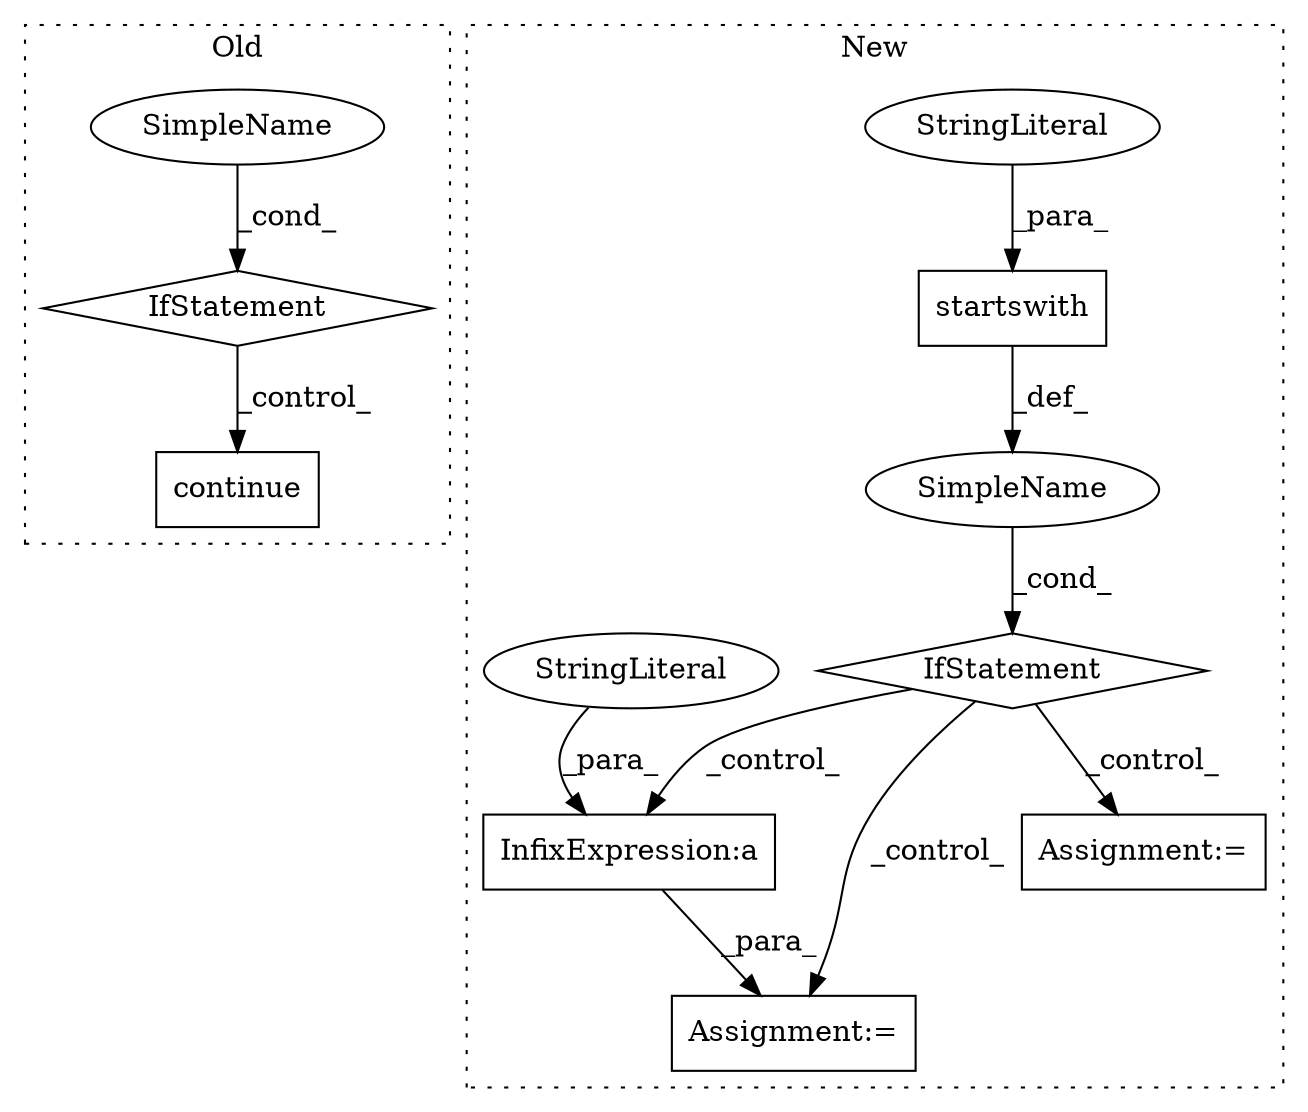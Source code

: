 digraph G {
subgraph cluster0 {
1 [label="continue" a="18" s="2760" l="9" shape="box"];
4 [label="IfStatement" a="25" s="2717,2748" l="4,2" shape="diamond"];
9 [label="SimpleName" a="42" s="" l="" shape="ellipse"];
label = "Old";
style="dotted";
}
subgraph cluster1 {
2 [label="startswith" a="32" s="629,643" l="11,1" shape="box"];
3 [label="StringLiteral" a="45" s="640" l="3" shape="ellipse"];
5 [label="IfStatement" a="25" s="611,644" l="4,2" shape="diamond"];
6 [label="SimpleName" a="42" s="" l="" shape="ellipse"];
7 [label="Assignment:=" a="7" s="684" l="2" shape="box"];
8 [label="InfixExpression:a" a="27" s="961" l="3" shape="box"];
10 [label="StringLiteral" a="45" s="964" l="8" shape="ellipse"];
11 [label="Assignment:=" a="7" s="939" l="1" shape="box"];
label = "New";
style="dotted";
}
2 -> 6 [label="_def_"];
3 -> 2 [label="_para_"];
4 -> 1 [label="_control_"];
5 -> 8 [label="_control_"];
5 -> 11 [label="_control_"];
5 -> 7 [label="_control_"];
6 -> 5 [label="_cond_"];
8 -> 11 [label="_para_"];
9 -> 4 [label="_cond_"];
10 -> 8 [label="_para_"];
}